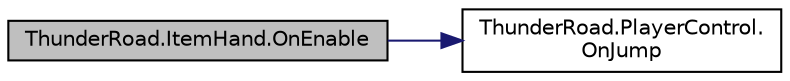 digraph "ThunderRoad.ItemHand.OnEnable"
{
 // LATEX_PDF_SIZE
  edge [fontname="Helvetica",fontsize="10",labelfontname="Helvetica",labelfontsize="10"];
  node [fontname="Helvetica",fontsize="10",shape=record];
  rankdir="LR";
  Node1 [label="ThunderRoad.ItemHand.OnEnable",height=0.2,width=0.4,color="black", fillcolor="grey75", style="filled", fontcolor="black",tooltip="Called when [enable]."];
  Node1 -> Node2 [color="midnightblue",fontsize="10",style="solid",fontname="Helvetica"];
  Node2 [label="ThunderRoad.PlayerControl.\lOnJump",height=0.2,width=0.4,color="black", fillcolor="white", style="filled",URL="$class_thunder_road_1_1_player_control.html#a760b298c529a7891dc3106602c16c230",tooltip="Delegate OnJump"];
}
